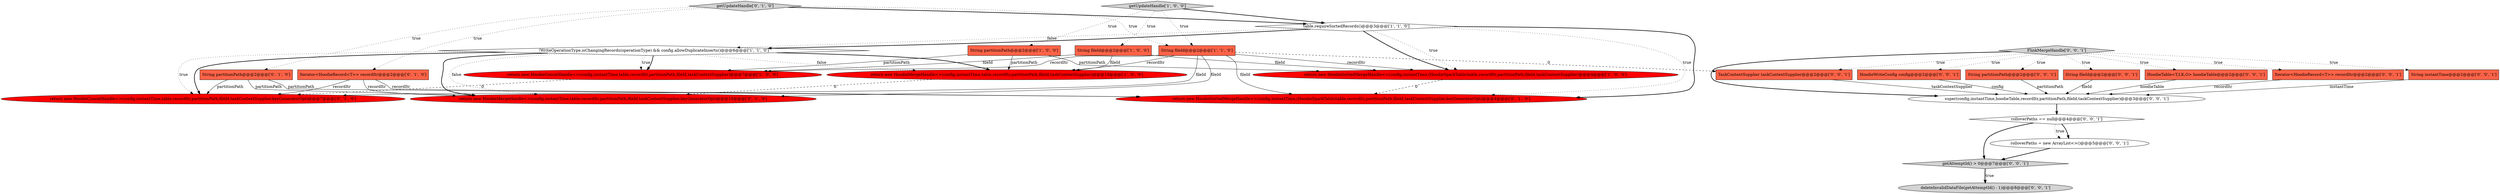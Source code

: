 digraph {
10 [style = filled, label = "return new HoodieMergeHandle<>(config,instantTime,table,recordItr,partitionPath,fileId,taskContextSupplier,keyGeneratorOpt)@@@10@@@['0', '1', '0']", fillcolor = red, shape = ellipse image = "AAA1AAABBB2BBB"];
17 [style = filled, label = "String fileId@@@2@@@['0', '0', '1']", fillcolor = tomato, shape = box image = "AAA0AAABBB3BBB"];
5 [style = filled, label = "String partitionPath@@@2@@@['1', '0', '0']", fillcolor = tomato, shape = box image = "AAA0AAABBB1BBB"];
25 [style = filled, label = "getAttemptId() > 0@@@7@@@['0', '0', '1']", fillcolor = lightgray, shape = diamond image = "AAA0AAABBB3BBB"];
2 [style = filled, label = "return new HoodieConcatHandle<>(config,instantTime,table,recordItr,partitionPath,fileId,taskContextSupplier)@@@7@@@['1', '0', '0']", fillcolor = red, shape = ellipse image = "AAA1AAABBB1BBB"];
1 [style = filled, label = "return new HoodieMergeHandle<>(config,instantTime,table,recordItr,partitionPath,fileId,taskContextSupplier)@@@10@@@['1', '0', '0']", fillcolor = red, shape = ellipse image = "AAA1AAABBB1BBB"];
14 [style = filled, label = "return new HoodieSortedMergeHandle<>(config,instantTime,(HoodieSparkTable)table,recordItr,partitionPath,fileId,taskContextSupplier,keyGeneratorOpt)@@@4@@@['0', '1', '0']", fillcolor = red, shape = ellipse image = "AAA1AAABBB2BBB"];
20 [style = filled, label = "HoodieTable<T,I,K,O> hoodieTable@@@2@@@['0', '0', '1']", fillcolor = tomato, shape = box image = "AAA0AAABBB3BBB"];
4 [style = filled, label = "return new HoodieSortedMergeHandle<>(config,instantTime,(HoodieSparkTable)table,recordItr,partitionPath,fileId,taskContextSupplier)@@@4@@@['1', '0', '0']", fillcolor = red, shape = ellipse image = "AAA1AAABBB1BBB"];
24 [style = filled, label = "Iterator<HoodieRecord<T>> recordItr@@@2@@@['0', '0', '1']", fillcolor = tomato, shape = box image = "AAA0AAABBB3BBB"];
13 [style = filled, label = "getUpdateHandle['0', '1', '0']", fillcolor = lightgray, shape = diamond image = "AAA0AAABBB2BBB"];
22 [style = filled, label = "rolloverPaths == null@@@4@@@['0', '0', '1']", fillcolor = white, shape = diamond image = "AAA0AAABBB3BBB"];
21 [style = filled, label = "String instantTime@@@2@@@['0', '0', '1']", fillcolor = tomato, shape = box image = "AAA0AAABBB3BBB"];
18 [style = filled, label = "FlinkMergeHandle['0', '0', '1']", fillcolor = lightgray, shape = diamond image = "AAA0AAABBB3BBB"];
12 [style = filled, label = "String partitionPath@@@2@@@['0', '1', '0']", fillcolor = tomato, shape = box image = "AAA0AAABBB2BBB"];
7 [style = filled, label = "getUpdateHandle['1', '0', '0']", fillcolor = lightgray, shape = diamond image = "AAA0AAABBB1BBB"];
8 [style = filled, label = "!WriteOperationType.isChangingRecords(operationType) && config.allowDuplicateInserts()@@@6@@@['1', '1', '0']", fillcolor = white, shape = diamond image = "AAA0AAABBB1BBB"];
3 [style = filled, label = "String fileId@@@2@@@['1', '0', '0']", fillcolor = tomato, shape = box image = "AAA0AAABBB1BBB"];
11 [style = filled, label = "return new HoodieConcatHandle<>(config,instantTime,table,recordItr,partitionPath,fileId,taskContextSupplier,keyGeneratorOpt)@@@7@@@['0', '1', '0']", fillcolor = red, shape = ellipse image = "AAA1AAABBB2BBB"];
23 [style = filled, label = "HoodieWriteConfig config@@@2@@@['0', '0', '1']", fillcolor = tomato, shape = box image = "AAA0AAABBB3BBB"];
9 [style = filled, label = "Iterator<HoodieRecord<T>> recordItr@@@2@@@['0', '1', '0']", fillcolor = tomato, shape = box image = "AAA0AAABBB2BBB"];
16 [style = filled, label = "String partitionPath@@@2@@@['0', '0', '1']", fillcolor = tomato, shape = box image = "AAA0AAABBB3BBB"];
26 [style = filled, label = "deleteInvalidDataFile(getAttemptId() - 1)@@@8@@@['0', '0', '1']", fillcolor = lightgray, shape = ellipse image = "AAA0AAABBB3BBB"];
0 [style = filled, label = "table.requireSortedRecords()@@@3@@@['1', '1', '0']", fillcolor = white, shape = diamond image = "AAA0AAABBB1BBB"];
15 [style = filled, label = "rolloverPaths = new ArrayList<>()@@@5@@@['0', '0', '1']", fillcolor = white, shape = ellipse image = "AAA0AAABBB3BBB"];
19 [style = filled, label = "super(config,instantTime,hoodieTable,recordItr,partitionPath,fileId,taskContextSupplier)@@@3@@@['0', '0', '1']", fillcolor = white, shape = ellipse image = "AAA0AAABBB3BBB"];
27 [style = filled, label = "TaskContextSupplier taskContextSupplier@@@2@@@['0', '0', '1']", fillcolor = tomato, shape = box image = "AAA0AAABBB3BBB"];
6 [style = filled, label = "String fileId@@@2@@@['1', '1', '0']", fillcolor = tomato, shape = box image = "AAA0AAABBB1BBB"];
6->11 [style = solid, label="fileId"];
13->6 [style = dotted, label="true"];
8->10 [style = bold, label=""];
7->6 [style = dotted, label="true"];
22->25 [style = bold, label=""];
22->15 [style = bold, label=""];
0->8 [style = dotted, label="false"];
13->12 [style = dotted, label="true"];
18->16 [style = dotted, label="true"];
6->10 [style = solid, label="fileId"];
15->25 [style = bold, label=""];
8->2 [style = dotted, label="true"];
12->10 [style = solid, label="partitionPath"];
0->4 [style = dotted, label="true"];
3->4 [style = solid, label="fileId"];
18->24 [style = dotted, label="true"];
24->19 [style = solid, label="recordItr"];
18->21 [style = dotted, label="true"];
18->19 [style = bold, label=""];
9->14 [style = solid, label="recordItr"];
12->11 [style = solid, label="partitionPath"];
7->0 [style = bold, label=""];
1->10 [style = dashed, label="0"];
18->20 [style = dotted, label="true"];
8->10 [style = dotted, label="false"];
18->23 [style = dotted, label="true"];
7->5 [style = dotted, label="true"];
12->14 [style = solid, label="partitionPath"];
8->1 [style = bold, label=""];
6->14 [style = solid, label="fileId"];
0->14 [style = bold, label=""];
6->2 [style = solid, label="recordItr"];
3->2 [style = solid, label="fileId"];
13->9 [style = dotted, label="true"];
8->2 [style = bold, label=""];
7->3 [style = dotted, label="true"];
0->4 [style = bold, label=""];
6->27 [style = dashed, label="0"];
5->2 [style = solid, label="partitionPath"];
16->19 [style = solid, label="partitionPath"];
27->19 [style = solid, label="taskContextSupplier"];
20->19 [style = solid, label="hoodieTable"];
6->4 [style = solid, label="recordItr"];
0->8 [style = bold, label=""];
25->26 [style = bold, label=""];
6->1 [style = solid, label="recordItr"];
8->11 [style = dotted, label="true"];
2->11 [style = dashed, label="0"];
13->0 [style = bold, label=""];
0->14 [style = dotted, label="true"];
23->19 [style = solid, label="config"];
4->14 [style = dashed, label="0"];
18->17 [style = dotted, label="true"];
5->4 [style = solid, label="partitionPath"];
9->11 [style = solid, label="recordItr"];
17->19 [style = solid, label="fileId"];
8->1 [style = dotted, label="false"];
22->15 [style = dotted, label="true"];
8->11 [style = bold, label=""];
3->1 [style = solid, label="fileId"];
25->26 [style = dotted, label="true"];
18->27 [style = dotted, label="true"];
19->22 [style = bold, label=""];
9->10 [style = solid, label="recordItr"];
21->19 [style = solid, label="instantTime"];
5->1 [style = solid, label="partitionPath"];
}
